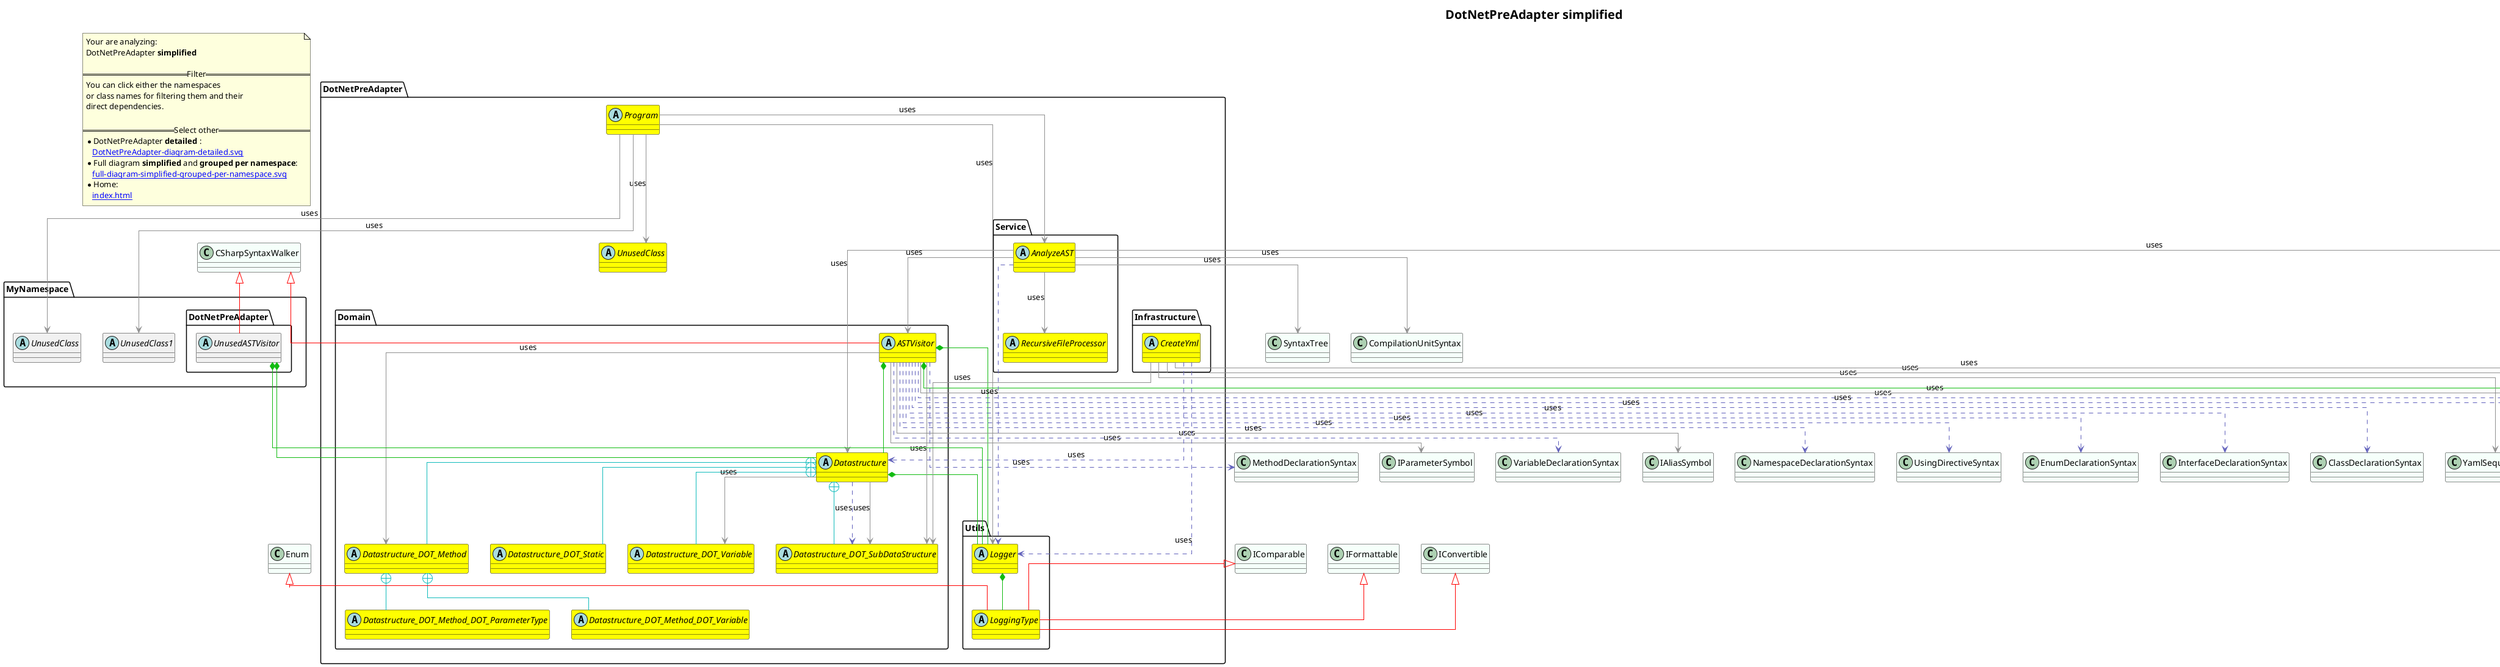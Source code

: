 @startuml
skinparam linetype ortho
title <size:20>DotNetPreAdapter **simplified** </size>
note "Your are analyzing:\nDotNetPreAdapter **simplified** \n\n==Filter==\nYou can click either the namespaces \nor class names for filtering them and their\ndirect dependencies.\n\n==Select other==\n* DotNetPreAdapter **detailed** :\n   [[DotNetPreAdapter-diagram-detailed.svg]]\n* Full diagram **simplified** and **grouped per namespace**:\n   [[full-diagram-simplified-grouped-per-namespace.svg]]\n* Home:\n   [[index.html]]" as FloatingNote
class Enum [[Enum-diagram-simplified.svg]] #MintCream {
}
class IComparable [[IComparable-diagram-simplified.svg]] #MintCream {
}
class IFormattable [[IFormattable-diagram-simplified.svg]] #MintCream {
}
class IConvertible [[IConvertible-diagram-simplified.svg]] #MintCream {
}
class SyntaxTree [[SyntaxTree-diagram-simplified.svg]] #MintCream {
}
class CompilationUnitSyntax [[CompilationUnitSyntax-diagram-simplified.svg]] #MintCream {
}
class SemanticModel [[SemanticModel-diagram-simplified.svg]] #MintCream {
}
class YamlSequenceNode [[YamlSequenceNode-diagram-simplified.svg]] #MintCream {
}
class YamlStream [[YamlStream-diagram-simplified.svg]] #MintCream {
}
class System.IO.TextWriter [[System.IO.TextWriter-diagram-simplified.svg]] #MintCream {
}
class CSharpSyntaxWalker [[CSharpSyntaxWalker-diagram-simplified.svg]] #MintCream {
}
class SyntaxNode [[SyntaxNode-diagram-simplified.svg]] #MintCream {
}
class ITypeSymbol [[ITypeSymbol-diagram-simplified.svg]] #MintCream {
}
class T [[T-diagram-simplified.svg]] #MintCream {
}
class NamespaceDeclarationSyntax [[NamespaceDeclarationSyntax-diagram-simplified.svg]] #MintCream {
}
class UsingDirectiveSyntax [[UsingDirectiveSyntax-diagram-simplified.svg]] #MintCream {
}
class EnumDeclarationSyntax [[EnumDeclarationSyntax-diagram-simplified.svg]] #MintCream {
}
class InterfaceDeclarationSyntax [[InterfaceDeclarationSyntax-diagram-simplified.svg]] #MintCream {
}
class ClassDeclarationSyntax [[ClassDeclarationSyntax-diagram-simplified.svg]] #MintCream {
}
class MethodDeclarationSyntax [[MethodDeclarationSyntax-diagram-simplified.svg]] #MintCream {
}
class IParameterSymbol [[IParameterSymbol-diagram-simplified.svg]] #MintCream {
}
class VariableDeclarationSyntax [[VariableDeclarationSyntax-diagram-simplified.svg]] #MintCream {
}
class IAliasSymbol [[IAliasSymbol-diagram-simplified.svg]] #MintCream {
}
abstract class DotNetPreAdapter.UnusedClass [[DotNetPreAdapter.UnusedClass-diagram-simplified.svg]] #yellow {
}
abstract class DotNetPreAdapter.Program [[DotNetPreAdapter.Program-diagram-simplified.svg]] #yellow {
}
  abstract class DotNetPreAdapter.Domain.Datastructure [[DotNetPreAdapter.Domain.Datastructure-diagram-simplified.svg]] #yellow {
  }
  abstract class DotNetPreAdapter.Domain.ASTVisitor [[DotNetPreAdapter.Domain.ASTVisitor-diagram-simplified.svg]] #yellow {
  }
  abstract class DotNetPreAdapter.Domain.Datastructure_DOT_SubDataStructure [[DotNetPreAdapter.Domain.Datastructure.SubDataStructure-diagram-simplified.svg]] #yellow {
  }
  abstract class DotNetPreAdapter.Domain.Datastructure_DOT_Variable [[DotNetPreAdapter.Domain.Datastructure.Variable-diagram-simplified.svg]] #yellow {
  }
  abstract class DotNetPreAdapter.Domain.Datastructure_DOT_Method [[DotNetPreAdapter.Domain.Datastructure.Method-diagram-simplified.svg]] #yellow {
  }
  abstract class DotNetPreAdapter.Domain.Datastructure_DOT_Static [[DotNetPreAdapter.Domain.Datastructure.Static-diagram-simplified.svg]] #yellow {
  }
  abstract class DotNetPreAdapter.Domain.Datastructure_DOT_Method_DOT_ParameterType [[DotNetPreAdapter.Domain.Datastructure.Method.ParameterType-diagram-simplified.svg]] #yellow {
  }
  abstract class DotNetPreAdapter.Domain.Datastructure_DOT_Method_DOT_Variable [[DotNetPreAdapter.Domain.Datastructure.Method.Variable-diagram-simplified.svg]] #yellow {
  }
  abstract class DotNetPreAdapter.Infrastructure.CreateYml [[DotNetPreAdapter.Infrastructure.CreateYml-diagram-simplified.svg]] #yellow {
  }
  abstract class DotNetPreAdapter.Service.AnalyzeAST [[DotNetPreAdapter.Service.AnalyzeAST-diagram-simplified.svg]] #yellow {
  }
  abstract class DotNetPreAdapter.Service.RecursiveFileProcessor [[DotNetPreAdapter.Service.RecursiveFileProcessor-diagram-simplified.svg]] #yellow {
  }
  abstract class DotNetPreAdapter.Utils.LoggingType [[DotNetPreAdapter.Utils.LoggingType-diagram-simplified.svg]] #yellow {
  }
  abstract class DotNetPreAdapter.Utils.Logger [[DotNetPreAdapter.Utils.Logger-diagram-simplified.svg]] #yellow {
  }
abstract class MyNamespace.UnusedClass [[MyNamespace.UnusedClass-diagram-simplified.svg]]  {
}
abstract class MyNamespace.UnusedClass1 [[MyNamespace.UnusedClass1-diagram-simplified.svg]]  {
}
  abstract class MyNamespace.DotNetPreAdapter.UnusedASTVisitor [[MyNamespace.DotNetPreAdapter.UnusedASTVisitor-diagram-simplified.svg]]  {
  }
 ' *************************************** 
 ' *************************************** 
 ' *************************************** 
' Class relations extracted from namespace:
' 
' Class relations extracted from namespace:
' DotNetPreAdapter
DotNetPreAdapter.Program -[#909090]-> MyNamespace.UnusedClass  : uses 
DotNetPreAdapter.Program -[#909090]-> DotNetPreAdapter.UnusedClass  : uses 
DotNetPreAdapter.Program -[#909090]-> MyNamespace.UnusedClass1  : uses 
DotNetPreAdapter.Program -[#909090]-> DotNetPreAdapter.Utils.Logger  : uses 
DotNetPreAdapter.Program -[#909090]-> DotNetPreAdapter.Service.AnalyzeAST  : uses 
' Class relations extracted from namespace:
' DotNetPreAdapter.Domain
DotNetPreAdapter.Domain.Datastructure +-[#10BBBB]- DotNetPreAdapter.Domain.Datastructure_DOT_Method 
DotNetPreAdapter.Domain.Datastructure +-[#10BBBB]- DotNetPreAdapter.Domain.Datastructure_DOT_Static 
DotNetPreAdapter.Domain.Datastructure +-[#10BBBB]- DotNetPreAdapter.Domain.Datastructure_DOT_Variable 
DotNetPreAdapter.Domain.Datastructure +-[#10BBBB]- DotNetPreAdapter.Domain.Datastructure_DOT_SubDataStructure 
DotNetPreAdapter.Domain.Datastructure *-[#10BB10]- DotNetPreAdapter.Utils.Logger 
DotNetPreAdapter.Domain.Datastructure -[#909090]-> DotNetPreAdapter.Domain.Datastructure_DOT_Variable  : uses 
DotNetPreAdapter.Domain.Datastructure .[#6060BB].> DotNetPreAdapter.Domain.Datastructure_DOT_SubDataStructure  : uses 
DotNetPreAdapter.Domain.Datastructure -[#909090]-> DotNetPreAdapter.Domain.Datastructure_DOT_SubDataStructure  : uses 
CSharpSyntaxWalker <|-[#red]- DotNetPreAdapter.Domain.ASTVisitor
DotNetPreAdapter.Domain.ASTVisitor *-[#10BB10]- DotNetPreAdapter.Domain.Datastructure 
DotNetPreAdapter.Domain.ASTVisitor *-[#10BB10]- SemanticModel 
DotNetPreAdapter.Domain.ASTVisitor *-[#10BB10]- DotNetPreAdapter.Utils.Logger 
DotNetPreAdapter.Domain.ASTVisitor .[#6060BB].> SyntaxNode  : uses 
DotNetPreAdapter.Domain.ASTVisitor -[#909090]-> ITypeSymbol  : uses 
DotNetPreAdapter.Domain.ASTVisitor .[#6060BB].> T  : uses 
DotNetPreAdapter.Domain.ASTVisitor -[#909090]-> DotNetPreAdapter.Domain.Datastructure_DOT_SubDataStructure  : uses 
DotNetPreAdapter.Domain.ASTVisitor .[#6060BB].> NamespaceDeclarationSyntax  : uses 
DotNetPreAdapter.Domain.ASTVisitor .[#6060BB].> UsingDirectiveSyntax  : uses 
DotNetPreAdapter.Domain.ASTVisitor .[#6060BB].> EnumDeclarationSyntax  : uses 
DotNetPreAdapter.Domain.ASTVisitor .[#6060BB].> InterfaceDeclarationSyntax  : uses 
DotNetPreAdapter.Domain.ASTVisitor .[#6060BB].> ClassDeclarationSyntax  : uses 
DotNetPreAdapter.Domain.ASTVisitor .[#6060BB].> MethodDeclarationSyntax  : uses 
DotNetPreAdapter.Domain.ASTVisitor -[#909090]-> IParameterSymbol  : uses 
DotNetPreAdapter.Domain.ASTVisitor .[#6060BB].> VariableDeclarationSyntax  : uses 
DotNetPreAdapter.Domain.ASTVisitor -[#909090]-> IAliasSymbol  : uses 
DotNetPreAdapter.Domain.ASTVisitor -[#909090]-> DotNetPreAdapter.Domain.Datastructure_DOT_Method  : uses 
DotNetPreAdapter.Domain.Datastructure.SubDataStructure .[#6060BB].> DotNetPreAdapter.Domain.Datastructure_DOT_Method  : uses 
DotNetPreAdapter.Domain.Datastructure_DOT_Method +-[#10BBBB]- DotNetPreAdapter.Domain.Datastructure_DOT_Method_DOT_ParameterType 
DotNetPreAdapter.Domain.Datastructure_DOT_Method +-[#10BBBB]- DotNetPreAdapter.Domain.Datastructure_DOT_Method_DOT_Variable 
' Class relations extracted from namespace:
' DotNetPreAdapter.Infrastructure
DotNetPreAdapter.Infrastructure.CreateYml .[#6060BB].> DotNetPreAdapter.Domain.Datastructure  : uses 
DotNetPreAdapter.Infrastructure.CreateYml .[#6060BB].> DotNetPreAdapter.Utils.Logger  : uses 
DotNetPreAdapter.Infrastructure.CreateYml -[#909090]-> YamlSequenceNode  : uses 
DotNetPreAdapter.Infrastructure.CreateYml -[#909090]-> DotNetPreAdapter.Domain.Datastructure_DOT_SubDataStructure  : uses 
DotNetPreAdapter.Infrastructure.CreateYml -[#909090]-> YamlStream  : uses 
DotNetPreAdapter.Infrastructure.CreateYml -[#909090]-> System.IO.TextWriter  : uses 
' Class relations extracted from namespace:
' DotNetPreAdapter.Service
DotNetPreAdapter.Service.AnalyzeAST .[#6060BB].> DotNetPreAdapter.Utils.Logger  : uses 
DotNetPreAdapter.Service.AnalyzeAST -[#909090]-> DotNetPreAdapter.Domain.Datastructure  : uses 
DotNetPreAdapter.Service.AnalyzeAST -[#909090]-> DotNetPreAdapter.Service.RecursiveFileProcessor  : uses 
DotNetPreAdapter.Service.AnalyzeAST -[#909090]-> SyntaxTree  : uses 
DotNetPreAdapter.Service.AnalyzeAST -[#909090]-> CompilationUnitSyntax  : uses 
DotNetPreAdapter.Service.AnalyzeAST -[#909090]-> SemanticModel  : uses 
DotNetPreAdapter.Service.AnalyzeAST -[#909090]-> DotNetPreAdapter.Domain.ASTVisitor  : uses 
' Class relations extracted from namespace:
' DotNetPreAdapter.Utils
Enum <|-[#red]- DotNetPreAdapter.Utils.LoggingType
IComparable <|-[#red]- DotNetPreAdapter.Utils.LoggingType
IFormattable <|-[#red]- DotNetPreAdapter.Utils.LoggingType
IConvertible <|-[#red]- DotNetPreAdapter.Utils.LoggingType
DotNetPreAdapter.Utils.Logger *-[#10BB10]- DotNetPreAdapter.Utils.LoggingType 
' Class relations extracted from namespace:
' MyNamespace
' Class relations extracted from namespace:
' MyNamespace.DotNetPreAdapter
CSharpSyntaxWalker <|-[#red]- MyNamespace.DotNetPreAdapter.UnusedASTVisitor
MyNamespace.DotNetPreAdapter.UnusedASTVisitor *-[#10BB10]- DotNetPreAdapter.Utils.Logger 
MyNamespace.DotNetPreAdapter.UnusedASTVisitor *-[#10BB10]- DotNetPreAdapter.Domain.Datastructure 
@enduml
